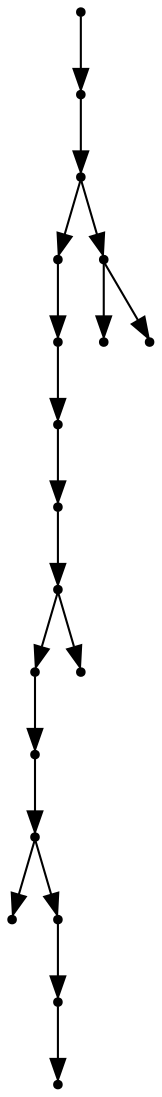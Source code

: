 digraph {
  18 [shape=point];
  17 [shape=point];
  16 [shape=point];
  12 [shape=point];
  11 [shape=point];
  10 [shape=point];
  9 [shape=point];
  8 [shape=point];
  6 [shape=point];
  5 [shape=point];
  4 [shape=point];
  0 [shape=point];
  3 [shape=point];
  2 [shape=point];
  1 [shape=point];
  7 [shape=point];
  15 [shape=point];
  13 [shape=point];
  14 [shape=point];
18 -> 17;
17 -> 16;
16 -> 12;
12 -> 11;
11 -> 10;
10 -> 9;
9 -> 8;
8 -> 6;
6 -> 5;
5 -> 4;
4 -> 0;
4 -> 3;
3 -> 2;
2 -> 1;
8 -> 7;
16 -> 15;
15 -> 13;
15 -> 14;
}
